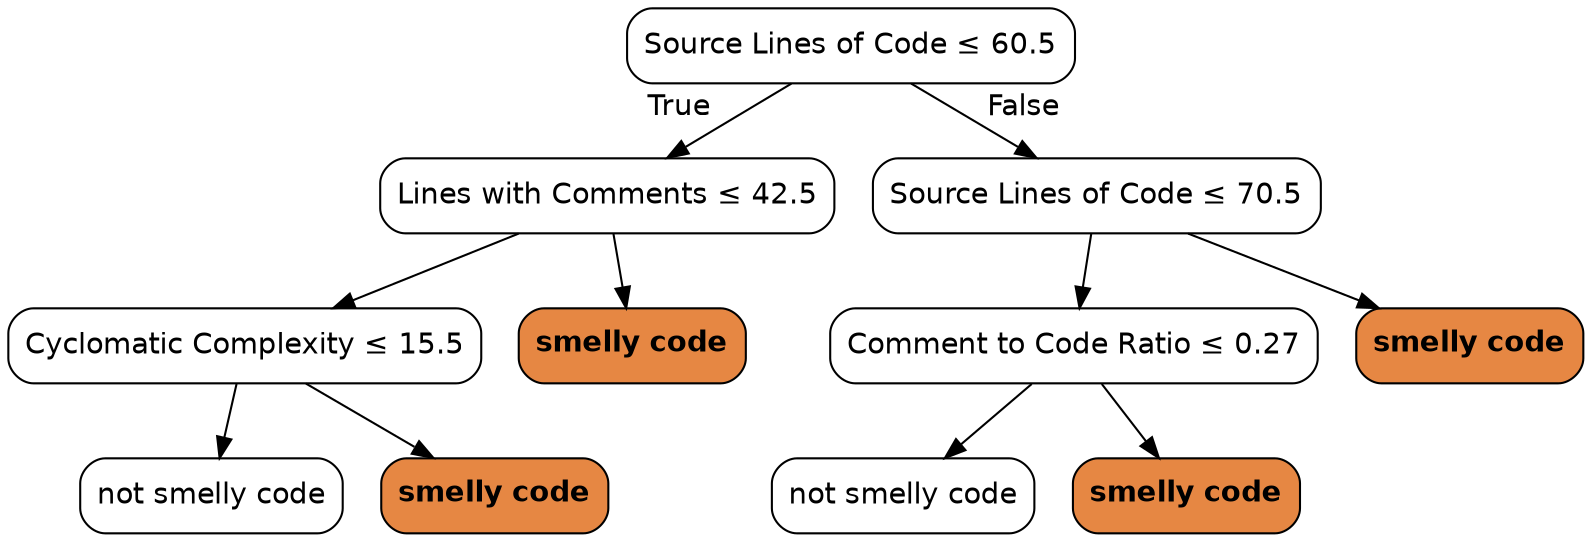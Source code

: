 digraph Tree {
node [color="black", fontname=helvetica, shape=box,  style="filled, rounded", fillcolor="#FFFFFF"];
edge [fontname=helvetica];
0 [label=<Source Lines of Code &le; 60.5>];
1 [label=<Lines with Comments &le; 42.5>];
0 -> 1  [headlabel="True", labelangle=45, labeldistance="2.5"];
3 [label=<Cyclomatic Complexity &le; 15.5>];
1 -> 3;
9 [label=<not smelly code>];
3 -> 9;
10 [label=<<b>smelly code</b>>, fillcolor="#e68743"];
3 -> 10;
4 [label=<<b>smelly code</b>>, fillcolor="#e68743"];
1 -> 4;
2 [label=<Source Lines of Code &le; 70.5>];
0 -> 2  [headlabel="False", labelangle="-45", labeldistance="2.5"];
5 [label=<Comment to Code Ratio &le; 0.27>];
2 -> 5;
7 [label=<not smelly code>];
5 -> 7;
8 [label=<<b>smelly code</b>>, fillcolor="#e68743"];
5 -> 8;
6 [label=<<b>smelly code</b>>, fillcolor="#e68743"];
2 -> 6;
}

